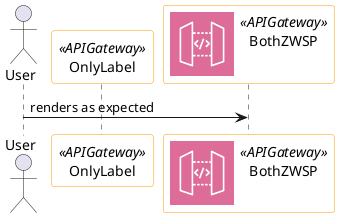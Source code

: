 {
  "sha1": "ncgdsiv3khen9rznrvf7a1zxwy42eyj",
  "insertion": {
    "when": "2024-06-04T17:28:38.433Z",
    "url": "https://github.com/plantuml/plantuml/issues/1023",
    "user": "plantuml@gmail.com"
  }
}
@startuml

!define AWS_BG_COLOR #FFFFFF
!define AWS_BORDER_COLOR #FF9900

sprite $APIGateway [64x64/16z] {
xTC5biCm30JGiIfRqjp_lcMkqWqjUzuBvvlDjTFJ4uqlQJ5QA-1yYWCQOtNkan9IBTOotqoI4X9DvfvCIaZqi4zAIFImVrT2E-lt_bn2oxnpdAV_V2zIgG_7
D5-ASlDm_CZ-_tplDji7IIgSCSjRSP95wCLcUCF16ngzm2Rx4-S6mMC1Ktqv3G4s9r2c-We9ii98Xg1EzJmMKCgPSx9dXJagIKFb34-ddjuvPta6PDdwTP_d
-_ut3yRzOTCye9I7OvhNQcptXtxa-_n1ROmtHURP1ESYXlmPGnhJH1MWg0rvqm98ZOG-5Y6PbmHdyIf8_04xnyMpyNMkdPwU7G
}

skinparam participant<<APIGateway>> {
    BackgroundColor AWS_BG_COLOR
    BorderColor AWS_BORDER_COLOR
}


actor User as user
participant OnlyLabel as p1 << APIGateway >>
participant BothZWSP as p4 << ($APIGateway, #CC2264) APIGateway >>

user -> p4: renders as expected
@enduml
